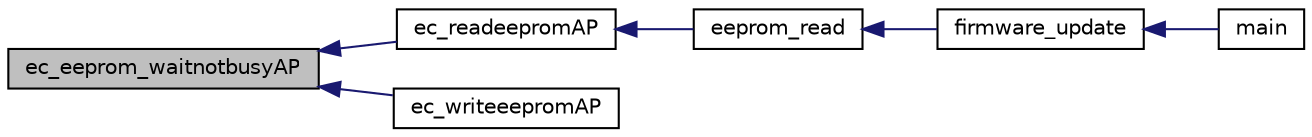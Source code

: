 digraph "ec_eeprom_waitnotbusyAP"
{
 // INTERACTIVE_SVG=YES
  edge [fontname="Helvetica",fontsize="10",labelfontname="Helvetica",labelfontsize="10"];
  node [fontname="Helvetica",fontsize="10",shape=record];
  rankdir="LR";
  Node1 [label="ec_eeprom_waitnotbusyAP",height=0.2,width=0.4,color="black", fillcolor="grey75", style="filled" fontcolor="black"];
  Node1 -> Node2 [dir="back",color="midnightblue",fontsize="10",style="solid",fontname="Helvetica"];
  Node2 [label="ec_readeepromAP",height=0.2,width=0.4,color="black", fillcolor="white", style="filled",URL="$ethercatmain_8h.html#ad1f3c620e76b3395d7deccc23ef0f8c5"];
  Node2 -> Node3 [dir="back",color="midnightblue",fontsize="10",style="solid",fontname="Helvetica"];
  Node3 [label="eeprom_read",height=0.2,width=0.4,color="black", fillcolor="white", style="filled",URL="$fw__update_8c.html#a1f7b392753323c242f0c4fafb71def77"];
  Node3 -> Node4 [dir="back",color="midnightblue",fontsize="10",style="solid",fontname="Helvetica"];
  Node4 [label="firmware_update",height=0.2,width=0.4,color="black", fillcolor="white", style="filled",URL="$fw__update_8c.html#a9e518a566b750155578e5328f5485c73"];
  Node4 -> Node5 [dir="back",color="midnightblue",fontsize="10",style="solid",fontname="Helvetica"];
  Node5 [label="main",height=0.2,width=0.4,color="black", fillcolor="white", style="filled",URL="$main_8xc.html#a840291bc02cba5474a4cb46a9b9566fe"];
  Node1 -> Node6 [dir="back",color="midnightblue",fontsize="10",style="solid",fontname="Helvetica"];
  Node6 [label="ec_writeeepromAP",height=0.2,width=0.4,color="black", fillcolor="white", style="filled",URL="$ethercatmain_8h.html#a968dc550dde8340fbe80032f81662427"];
}
